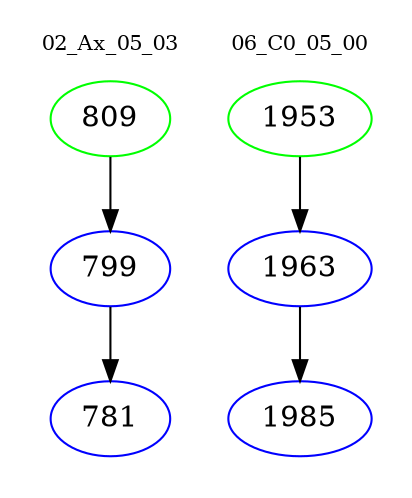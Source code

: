 digraph{
subgraph cluster_0 {
color = white
label = "02_Ax_05_03";
fontsize=10;
T0_809 [label="809", color="green"]
T0_809 -> T0_799 [color="black"]
T0_799 [label="799", color="blue"]
T0_799 -> T0_781 [color="black"]
T0_781 [label="781", color="blue"]
}
subgraph cluster_1 {
color = white
label = "06_C0_05_00";
fontsize=10;
T1_1953 [label="1953", color="green"]
T1_1953 -> T1_1963 [color="black"]
T1_1963 [label="1963", color="blue"]
T1_1963 -> T1_1985 [color="black"]
T1_1985 [label="1985", color="blue"]
}
}
